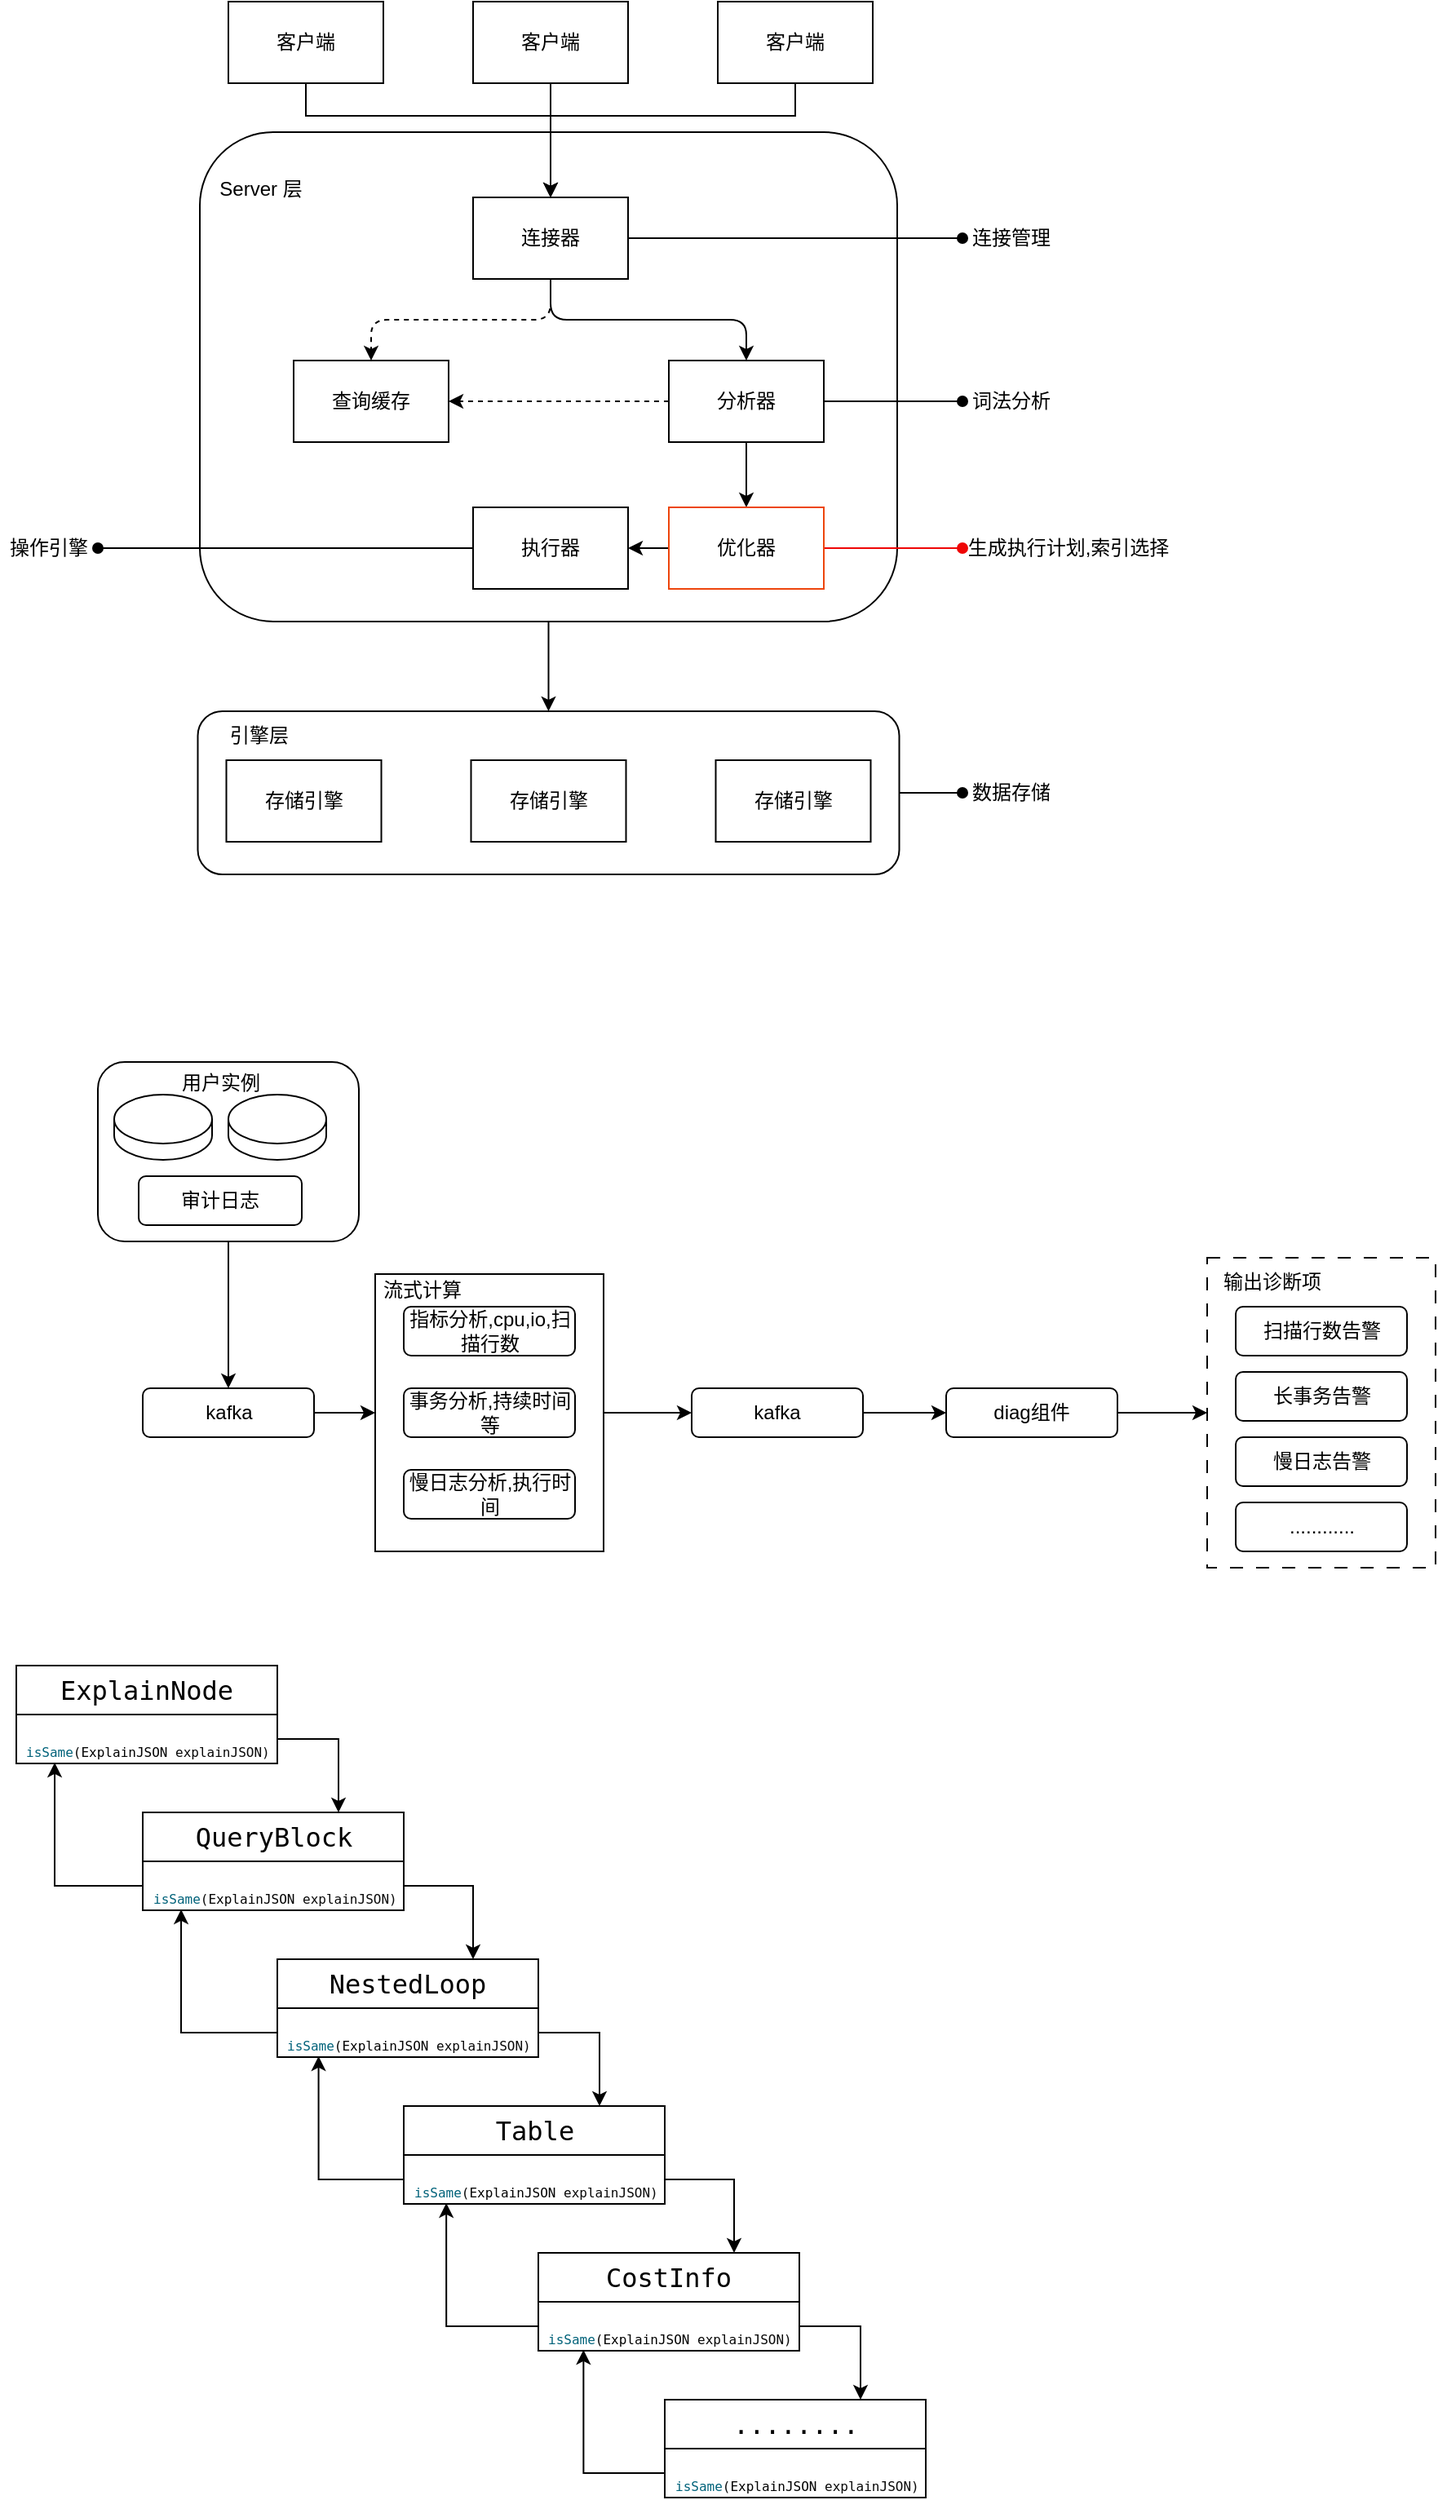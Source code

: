 <mxfile version="26.0.5">
  <diagram name="第 1 页" id="zzQ_-G9NxzNEcgAvAt1v">
    <mxGraphModel dx="1861" dy="653" grid="1" gridSize="10" guides="1" tooltips="1" connect="1" arrows="1" fold="1" page="1" pageScale="1" pageWidth="827" pageHeight="1169" math="0" shadow="0">
      <root>
        <mxCell id="0" />
        <mxCell id="1" parent="0" />
        <mxCell id="Hqzb3K3AwqjuaXWLKlO--76" value="" style="rounded=0;whiteSpace=wrap;html=1;dashed=1;dashPattern=8 8;" vertex="1" parent="1">
          <mxGeometry x="730" y="920" width="140" height="190" as="geometry" />
        </mxCell>
        <mxCell id="Hqzb3K3AwqjuaXWLKlO--69" style="edgeStyle=orthogonalEdgeStyle;rounded=0;orthogonalLoop=1;jettySize=auto;html=1;exitX=1;exitY=0.5;exitDx=0;exitDy=0;entryX=0;entryY=0.5;entryDx=0;entryDy=0;" edge="1" parent="1" source="Hqzb3K3AwqjuaXWLKlO--66" target="Hqzb3K3AwqjuaXWLKlO--64">
          <mxGeometry relative="1" as="geometry" />
        </mxCell>
        <mxCell id="Hqzb3K3AwqjuaXWLKlO--65" style="edgeStyle=orthogonalEdgeStyle;rounded=0;orthogonalLoop=1;jettySize=auto;html=1;exitX=0.5;exitY=1;exitDx=0;exitDy=0;" edge="1" parent="1" source="Hqzb3K3AwqjuaXWLKlO--55" target="Hqzb3K3AwqjuaXWLKlO--57">
          <mxGeometry relative="1" as="geometry" />
        </mxCell>
        <mxCell id="Hqzb3K3AwqjuaXWLKlO--55" value="" style="rounded=1;whiteSpace=wrap;html=1;" vertex="1" parent="1">
          <mxGeometry x="50" y="800" width="160" height="110" as="geometry" />
        </mxCell>
        <mxCell id="Hqzb3K3AwqjuaXWLKlO--46" value="" style="group" vertex="1" connectable="0" parent="1">
          <mxGeometry x="-10" y="150" width="720" height="535" as="geometry" />
        </mxCell>
        <mxCell id="Hqzb3K3AwqjuaXWLKlO--31" style="edgeStyle=orthogonalEdgeStyle;rounded=0;orthogonalLoop=1;jettySize=auto;html=1;exitX=0.5;exitY=1;exitDx=0;exitDy=0;entryX=0.5;entryY=0;entryDx=0;entryDy=0;" edge="1" parent="Hqzb3K3AwqjuaXWLKlO--46" source="Hqzb3K3AwqjuaXWLKlO--2" target="Hqzb3K3AwqjuaXWLKlO--17">
          <mxGeometry relative="1" as="geometry" />
        </mxCell>
        <mxCell id="Hqzb3K3AwqjuaXWLKlO--2" value="" style="rounded=1;whiteSpace=wrap;html=1;" vertex="1" parent="Hqzb3K3AwqjuaXWLKlO--46">
          <mxGeometry x="122.5" y="80" width="427.5" height="300" as="geometry" />
        </mxCell>
        <mxCell id="Hqzb3K3AwqjuaXWLKlO--7" style="edgeStyle=orthogonalEdgeStyle;rounded=0;orthogonalLoop=1;jettySize=auto;html=1;exitX=0.5;exitY=1;exitDx=0;exitDy=0;entryX=0.5;entryY=0;entryDx=0;entryDy=0;" edge="1" parent="Hqzb3K3AwqjuaXWLKlO--46" source="Hqzb3K3AwqjuaXWLKlO--4" target="Hqzb3K3AwqjuaXWLKlO--5">
          <mxGeometry relative="1" as="geometry" />
        </mxCell>
        <mxCell id="Hqzb3K3AwqjuaXWLKlO--4" value="客户端" style="rounded=0;whiteSpace=wrap;html=1;" vertex="1" parent="Hqzb3K3AwqjuaXWLKlO--46">
          <mxGeometry x="290" width="95" height="50" as="geometry" />
        </mxCell>
        <mxCell id="Hqzb3K3AwqjuaXWLKlO--12" style="edgeStyle=orthogonalEdgeStyle;rounded=1;orthogonalLoop=1;jettySize=auto;html=1;exitX=0.5;exitY=1;exitDx=0;exitDy=0;entryX=0.5;entryY=0;entryDx=0;entryDy=0;curved=0;strokeColor=default;dashed=1;" edge="1" parent="Hqzb3K3AwqjuaXWLKlO--46" source="Hqzb3K3AwqjuaXWLKlO--5" target="Hqzb3K3AwqjuaXWLKlO--9">
          <mxGeometry relative="1" as="geometry" />
        </mxCell>
        <mxCell id="Hqzb3K3AwqjuaXWLKlO--13" style="edgeStyle=orthogonalEdgeStyle;rounded=1;orthogonalLoop=1;jettySize=auto;html=1;exitX=0.5;exitY=1;exitDx=0;exitDy=0;curved=0;" edge="1" parent="Hqzb3K3AwqjuaXWLKlO--46" source="Hqzb3K3AwqjuaXWLKlO--5" target="Hqzb3K3AwqjuaXWLKlO--10">
          <mxGeometry relative="1" as="geometry" />
        </mxCell>
        <mxCell id="Hqzb3K3AwqjuaXWLKlO--40" style="rounded=0;orthogonalLoop=1;jettySize=auto;html=1;exitX=1;exitY=0.5;exitDx=0;exitDy=0;entryX=0;entryY=0.5;entryDx=0;entryDy=0;endArrow=oval;endFill=1;" edge="1" parent="Hqzb3K3AwqjuaXWLKlO--46" source="Hqzb3K3AwqjuaXWLKlO--5" target="Hqzb3K3AwqjuaXWLKlO--33">
          <mxGeometry relative="1" as="geometry" />
        </mxCell>
        <mxCell id="Hqzb3K3AwqjuaXWLKlO--5" value="连接器" style="rounded=0;whiteSpace=wrap;html=1;" vertex="1" parent="Hqzb3K3AwqjuaXWLKlO--46">
          <mxGeometry x="290" y="120" width="95" height="50" as="geometry" />
        </mxCell>
        <mxCell id="Hqzb3K3AwqjuaXWLKlO--9" value="查询缓存" style="rounded=0;whiteSpace=wrap;html=1;" vertex="1" parent="Hqzb3K3AwqjuaXWLKlO--46">
          <mxGeometry x="180" y="220" width="95" height="50" as="geometry" />
        </mxCell>
        <mxCell id="Hqzb3K3AwqjuaXWLKlO--14" style="edgeStyle=orthogonalEdgeStyle;rounded=0;orthogonalLoop=1;jettySize=auto;html=1;exitX=0;exitY=0.5;exitDx=0;exitDy=0;entryX=1;entryY=0.5;entryDx=0;entryDy=0;dashed=1;" edge="1" parent="Hqzb3K3AwqjuaXWLKlO--46" source="Hqzb3K3AwqjuaXWLKlO--10" target="Hqzb3K3AwqjuaXWLKlO--9">
          <mxGeometry relative="1" as="geometry" />
        </mxCell>
        <mxCell id="Hqzb3K3AwqjuaXWLKlO--22" style="edgeStyle=orthogonalEdgeStyle;rounded=0;orthogonalLoop=1;jettySize=auto;html=1;exitX=0.5;exitY=1;exitDx=0;exitDy=0;entryX=0.5;entryY=0;entryDx=0;entryDy=0;" edge="1" parent="Hqzb3K3AwqjuaXWLKlO--46" source="Hqzb3K3AwqjuaXWLKlO--10" target="Hqzb3K3AwqjuaXWLKlO--15">
          <mxGeometry relative="1" as="geometry" />
        </mxCell>
        <mxCell id="Hqzb3K3AwqjuaXWLKlO--41" style="edgeStyle=orthogonalEdgeStyle;rounded=0;orthogonalLoop=1;jettySize=auto;html=1;exitX=1;exitY=0.5;exitDx=0;exitDy=0;entryX=0;entryY=0.5;entryDx=0;entryDy=0;endArrow=oval;endFill=1;" edge="1" parent="Hqzb3K3AwqjuaXWLKlO--46" source="Hqzb3K3AwqjuaXWLKlO--10" target="Hqzb3K3AwqjuaXWLKlO--34">
          <mxGeometry relative="1" as="geometry" />
        </mxCell>
        <mxCell id="Hqzb3K3AwqjuaXWLKlO--10" value="分析器" style="rounded=0;whiteSpace=wrap;html=1;" vertex="1" parent="Hqzb3K3AwqjuaXWLKlO--46">
          <mxGeometry x="410" y="220" width="95" height="50" as="geometry" />
        </mxCell>
        <mxCell id="Hqzb3K3AwqjuaXWLKlO--32" style="edgeStyle=orthogonalEdgeStyle;rounded=0;orthogonalLoop=1;jettySize=auto;html=1;exitX=0;exitY=0.5;exitDx=0;exitDy=0;entryX=1;entryY=0.5;entryDx=0;entryDy=0;" edge="1" parent="Hqzb3K3AwqjuaXWLKlO--46" source="Hqzb3K3AwqjuaXWLKlO--15" target="Hqzb3K3AwqjuaXWLKlO--16">
          <mxGeometry relative="1" as="geometry" />
        </mxCell>
        <mxCell id="Hqzb3K3AwqjuaXWLKlO--43" style="edgeStyle=orthogonalEdgeStyle;rounded=0;orthogonalLoop=1;jettySize=auto;html=1;exitX=1;exitY=0.5;exitDx=0;exitDy=0;entryX=0;entryY=0.5;entryDx=0;entryDy=0;endArrow=oval;endFill=1;strokeColor=light-dark(#ef0606, #ededed);" edge="1" parent="Hqzb3K3AwqjuaXWLKlO--46" source="Hqzb3K3AwqjuaXWLKlO--15" target="Hqzb3K3AwqjuaXWLKlO--35">
          <mxGeometry relative="1" as="geometry" />
        </mxCell>
        <mxCell id="Hqzb3K3AwqjuaXWLKlO--15" value="优化器" style="rounded=0;whiteSpace=wrap;html=1;strokeColor=light-dark(#ed450c, #ededed);" vertex="1" parent="Hqzb3K3AwqjuaXWLKlO--46">
          <mxGeometry x="410" y="310" width="95" height="50" as="geometry" />
        </mxCell>
        <mxCell id="Hqzb3K3AwqjuaXWLKlO--45" style="edgeStyle=orthogonalEdgeStyle;rounded=0;orthogonalLoop=1;jettySize=auto;html=1;exitX=0;exitY=0.5;exitDx=0;exitDy=0;entryX=1;entryY=0.5;entryDx=0;entryDy=0;endArrow=oval;endFill=1;" edge="1" parent="Hqzb3K3AwqjuaXWLKlO--46" source="Hqzb3K3AwqjuaXWLKlO--16" target="Hqzb3K3AwqjuaXWLKlO--37">
          <mxGeometry relative="1" as="geometry" />
        </mxCell>
        <mxCell id="Hqzb3K3AwqjuaXWLKlO--16" value="执行器" style="rounded=0;whiteSpace=wrap;html=1;" vertex="1" parent="Hqzb3K3AwqjuaXWLKlO--46">
          <mxGeometry x="290" y="310" width="95" height="50" as="geometry" />
        </mxCell>
        <mxCell id="Hqzb3K3AwqjuaXWLKlO--20" style="edgeStyle=orthogonalEdgeStyle;rounded=0;orthogonalLoop=1;jettySize=auto;html=1;exitX=0.5;exitY=1;exitDx=0;exitDy=0;entryX=0.5;entryY=0;entryDx=0;entryDy=0;" edge="1" parent="Hqzb3K3AwqjuaXWLKlO--46" source="Hqzb3K3AwqjuaXWLKlO--18" target="Hqzb3K3AwqjuaXWLKlO--5">
          <mxGeometry relative="1" as="geometry">
            <Array as="points">
              <mxPoint x="188" y="70" />
              <mxPoint x="338" y="70" />
            </Array>
          </mxGeometry>
        </mxCell>
        <mxCell id="Hqzb3K3AwqjuaXWLKlO--18" value="客户端" style="rounded=0;whiteSpace=wrap;html=1;" vertex="1" parent="Hqzb3K3AwqjuaXWLKlO--46">
          <mxGeometry x="140" width="95" height="50" as="geometry" />
        </mxCell>
        <mxCell id="Hqzb3K3AwqjuaXWLKlO--21" style="edgeStyle=orthogonalEdgeStyle;rounded=0;orthogonalLoop=1;jettySize=auto;html=1;exitX=0.5;exitY=1;exitDx=0;exitDy=0;entryX=0.5;entryY=0;entryDx=0;entryDy=0;" edge="1" parent="Hqzb3K3AwqjuaXWLKlO--46" source="Hqzb3K3AwqjuaXWLKlO--19" target="Hqzb3K3AwqjuaXWLKlO--5">
          <mxGeometry relative="1" as="geometry">
            <Array as="points">
              <mxPoint x="488" y="70" />
              <mxPoint x="338" y="70" />
            </Array>
          </mxGeometry>
        </mxCell>
        <mxCell id="Hqzb3K3AwqjuaXWLKlO--19" value="客户端" style="rounded=0;whiteSpace=wrap;html=1;" vertex="1" parent="Hqzb3K3AwqjuaXWLKlO--46">
          <mxGeometry x="440" width="95" height="50" as="geometry" />
        </mxCell>
        <mxCell id="Hqzb3K3AwqjuaXWLKlO--24" value="Server 层" style="text;html=1;align=center;verticalAlign=middle;whiteSpace=wrap;rounded=0;" vertex="1" parent="Hqzb3K3AwqjuaXWLKlO--46">
          <mxGeometry x="130" y="100" width="60" height="30" as="geometry" />
        </mxCell>
        <mxCell id="Hqzb3K3AwqjuaXWLKlO--30" value="" style="group" vertex="1" connectable="0" parent="Hqzb3K3AwqjuaXWLKlO--46">
          <mxGeometry x="121.25" y="435" width="430" height="100" as="geometry" />
        </mxCell>
        <mxCell id="Hqzb3K3AwqjuaXWLKlO--17" value="" style="rounded=1;whiteSpace=wrap;html=1;" vertex="1" parent="Hqzb3K3AwqjuaXWLKlO--30">
          <mxGeometry width="430" height="100" as="geometry" />
        </mxCell>
        <mxCell id="Hqzb3K3AwqjuaXWLKlO--25" value="引擎层" style="text;html=1;align=center;verticalAlign=middle;whiteSpace=wrap;rounded=0;" vertex="1" parent="Hqzb3K3AwqjuaXWLKlO--30">
          <mxGeometry x="7.5" width="60" height="30" as="geometry" />
        </mxCell>
        <mxCell id="Hqzb3K3AwqjuaXWLKlO--27" value="存储引擎" style="rounded=0;whiteSpace=wrap;html=1;" vertex="1" parent="Hqzb3K3AwqjuaXWLKlO--30">
          <mxGeometry x="17.5" y="30" width="95" height="50" as="geometry" />
        </mxCell>
        <mxCell id="Hqzb3K3AwqjuaXWLKlO--28" value="存储引擎" style="rounded=0;whiteSpace=wrap;html=1;" vertex="1" parent="Hqzb3K3AwqjuaXWLKlO--30">
          <mxGeometry x="167.5" y="30" width="95" height="50" as="geometry" />
        </mxCell>
        <mxCell id="Hqzb3K3AwqjuaXWLKlO--29" value="存储引擎" style="rounded=0;whiteSpace=wrap;html=1;" vertex="1" parent="Hqzb3K3AwqjuaXWLKlO--30">
          <mxGeometry x="317.5" y="30" width="95" height="50" as="geometry" />
        </mxCell>
        <mxCell id="Hqzb3K3AwqjuaXWLKlO--33" value="连接管理" style="text;html=1;align=center;verticalAlign=middle;whiteSpace=wrap;rounded=0;" vertex="1" parent="Hqzb3K3AwqjuaXWLKlO--46">
          <mxGeometry x="590" y="130" width="60" height="30" as="geometry" />
        </mxCell>
        <mxCell id="Hqzb3K3AwqjuaXWLKlO--34" value="词法分析&lt;span style=&quot;color: rgba(0, 0, 0, 0); font-family: monospace; font-size: 0px; text-align: start; text-wrap-mode: nowrap;&quot;&gt;%3CmxGraphModel%3E%3Croot%3E%3CmxCell%20id%3D%220%22%2F%3E%3CmxCell%20id%3D%221%22%20parent%3D%220%22%2F%3E%3CmxCell%20id%3D%222%22%20value%3D%22%E8%BF%9E%E6%8E%A5%E7%AE%A1%E7%90%86%22%20style%3D%22text%3Bhtml%3D1%3Balign%3Dcenter%3BverticalAlign%3Dmiddle%3BwhiteSpace%3Dwrap%3Brounded%3D0%3B%22%20vertex%3D%221%22%20parent%3D%221%22%3E%3CmxGeometry%20x%3D%22580%22%20y%3D%22280%22%20width%3D%2260%22%20height%3D%2230%22%20as%3D%22geometry%22%2F%3E%3C%2FmxCell%3E%3C%2Froot%3E%3C%2FmxGraphModel%3E&lt;/span&gt;&lt;span style=&quot;color: rgba(0, 0, 0, 0); font-family: monospace; font-size: 0px; text-align: start; text-wrap-mode: nowrap;&quot;&gt;%3CmxGraphModel%3E%3Croot%3E%3CmxCell%20id%3D%220%22%2F%3E%3CmxCell%20id%3D%221%22%20parent%3D%220%22%2F%3E%3CmxCell%20id%3D%222%22%20value%3D%22%E8%BF%9E%E6%8E%A5%E7%AE%A1%E7%90%86%22%20style%3D%22text%3Bhtml%3D1%3Balign%3Dcenter%3BverticalAlign%3Dmiddle%3BwhiteSpace%3Dwrap%3Brounded%3D0%3B%22%20vertex%3D%221%22%20parent%3D%221%22%3E%3CmxGeometry%20x%3D%22580%22%20y%3D%22280%22%20width%3D%2260%22%20height%3D%2230%22%20as%3D%22geometry%22%2F%3E%3C%2FmxCell%3E%3C%2Froot%3E%3C%2FmxGraphModel%3E&lt;/span&gt;" style="text;html=1;align=center;verticalAlign=middle;whiteSpace=wrap;rounded=0;" vertex="1" parent="Hqzb3K3AwqjuaXWLKlO--46">
          <mxGeometry x="590" y="230" width="60" height="30" as="geometry" />
        </mxCell>
        <mxCell id="Hqzb3K3AwqjuaXWLKlO--35" value="生成执行计划,索引选择" style="text;html=1;align=center;verticalAlign=middle;whiteSpace=wrap;rounded=0;" vertex="1" parent="Hqzb3K3AwqjuaXWLKlO--46">
          <mxGeometry x="590" y="325" width="130" height="20" as="geometry" />
        </mxCell>
        <mxCell id="Hqzb3K3AwqjuaXWLKlO--37" value="操作引擎" style="text;html=1;align=center;verticalAlign=middle;whiteSpace=wrap;rounded=0;" vertex="1" parent="Hqzb3K3AwqjuaXWLKlO--46">
          <mxGeometry y="320" width="60" height="30" as="geometry" />
        </mxCell>
        <mxCell id="Hqzb3K3AwqjuaXWLKlO--38" value="数据存储" style="text;html=1;align=center;verticalAlign=middle;whiteSpace=wrap;rounded=0;" vertex="1" parent="Hqzb3K3AwqjuaXWLKlO--46">
          <mxGeometry x="590" y="470" width="60" height="30" as="geometry" />
        </mxCell>
        <mxCell id="Hqzb3K3AwqjuaXWLKlO--44" style="edgeStyle=orthogonalEdgeStyle;rounded=0;orthogonalLoop=1;jettySize=auto;html=1;exitX=1;exitY=0.5;exitDx=0;exitDy=0;endArrow=oval;endFill=1;" edge="1" parent="Hqzb3K3AwqjuaXWLKlO--46" source="Hqzb3K3AwqjuaXWLKlO--17" target="Hqzb3K3AwqjuaXWLKlO--38">
          <mxGeometry relative="1" as="geometry" />
        </mxCell>
        <mxCell id="Hqzb3K3AwqjuaXWLKlO--47" value="" style="shape=cylinder3;whiteSpace=wrap;html=1;boundedLbl=1;backgroundOutline=1;size=15;" vertex="1" parent="1">
          <mxGeometry x="60" y="820" width="60" height="40" as="geometry" />
        </mxCell>
        <mxCell id="Hqzb3K3AwqjuaXWLKlO--51" value="" style="shape=cylinder3;whiteSpace=wrap;html=1;boundedLbl=1;backgroundOutline=1;size=15;" vertex="1" parent="1">
          <mxGeometry x="130" y="820" width="60" height="40" as="geometry" />
        </mxCell>
        <mxCell id="Hqzb3K3AwqjuaXWLKlO--53" value="用户实例" style="text;html=1;align=center;verticalAlign=middle;resizable=0;points=[];autosize=1;strokeColor=none;fillColor=none;" vertex="1" parent="1">
          <mxGeometry x="90" y="798" width="70" height="30" as="geometry" />
        </mxCell>
        <mxCell id="Hqzb3K3AwqjuaXWLKlO--54" value="审计日志" style="rounded=1;whiteSpace=wrap;html=1;" vertex="1" parent="1">
          <mxGeometry x="75" y="870" width="100" height="30" as="geometry" />
        </mxCell>
        <mxCell id="Hqzb3K3AwqjuaXWLKlO--68" style="edgeStyle=orthogonalEdgeStyle;rounded=0;orthogonalLoop=1;jettySize=auto;html=1;exitX=1;exitY=0.5;exitDx=0;exitDy=0;entryX=0;entryY=0.5;entryDx=0;entryDy=0;" edge="1" parent="1" source="Hqzb3K3AwqjuaXWLKlO--57" target="Hqzb3K3AwqjuaXWLKlO--66">
          <mxGeometry relative="1" as="geometry" />
        </mxCell>
        <mxCell id="Hqzb3K3AwqjuaXWLKlO--57" value="kafka" style="rounded=1;whiteSpace=wrap;html=1;" vertex="1" parent="1">
          <mxGeometry x="77.5" y="1000" width="105" height="30" as="geometry" />
        </mxCell>
        <mxCell id="Hqzb3K3AwqjuaXWLKlO--77" style="edgeStyle=orthogonalEdgeStyle;rounded=0;orthogonalLoop=1;jettySize=auto;html=1;exitX=1;exitY=0.5;exitDx=0;exitDy=0;entryX=0;entryY=0.5;entryDx=0;entryDy=0;" edge="1" parent="1" source="Hqzb3K3AwqjuaXWLKlO--61" target="Hqzb3K3AwqjuaXWLKlO--76">
          <mxGeometry relative="1" as="geometry" />
        </mxCell>
        <mxCell id="Hqzb3K3AwqjuaXWLKlO--61" value="diag组件" style="rounded=1;whiteSpace=wrap;html=1;" vertex="1" parent="1">
          <mxGeometry x="570" y="1000" width="105" height="30" as="geometry" />
        </mxCell>
        <mxCell id="Hqzb3K3AwqjuaXWLKlO--62" value="扫描行数告警" style="rounded=1;whiteSpace=wrap;html=1;" vertex="1" parent="1">
          <mxGeometry x="747.5" y="950" width="105" height="30" as="geometry" />
        </mxCell>
        <mxCell id="Hqzb3K3AwqjuaXWLKlO--63" value="长事务告警" style="rounded=1;whiteSpace=wrap;html=1;" vertex="1" parent="1">
          <mxGeometry x="747.5" y="990" width="105" height="30" as="geometry" />
        </mxCell>
        <mxCell id="Hqzb3K3AwqjuaXWLKlO--71" style="edgeStyle=orthogonalEdgeStyle;rounded=0;orthogonalLoop=1;jettySize=auto;html=1;exitX=1;exitY=0.5;exitDx=0;exitDy=0;entryX=0;entryY=0.5;entryDx=0;entryDy=0;" edge="1" parent="1" source="Hqzb3K3AwqjuaXWLKlO--64" target="Hqzb3K3AwqjuaXWLKlO--61">
          <mxGeometry relative="1" as="geometry" />
        </mxCell>
        <mxCell id="Hqzb3K3AwqjuaXWLKlO--64" value="kafka" style="rounded=1;whiteSpace=wrap;html=1;" vertex="1" parent="1">
          <mxGeometry x="414" y="1000" width="105" height="30" as="geometry" />
        </mxCell>
        <mxCell id="Hqzb3K3AwqjuaXWLKlO--72" value="慢日志告警" style="rounded=1;whiteSpace=wrap;html=1;" vertex="1" parent="1">
          <mxGeometry x="747.5" y="1030" width="105" height="30" as="geometry" />
        </mxCell>
        <mxCell id="Hqzb3K3AwqjuaXWLKlO--74" value="" style="group" vertex="1" connectable="0" parent="1">
          <mxGeometry x="220" y="930" width="140" height="170" as="geometry" />
        </mxCell>
        <mxCell id="Hqzb3K3AwqjuaXWLKlO--66" value="" style="rounded=0;whiteSpace=wrap;html=1;" vertex="1" parent="Hqzb3K3AwqjuaXWLKlO--74">
          <mxGeometry width="140" height="170" as="geometry" />
        </mxCell>
        <mxCell id="Hqzb3K3AwqjuaXWLKlO--58" value="指标分析,cpu,io,扫描行数" style="rounded=1;whiteSpace=wrap;html=1;" vertex="1" parent="Hqzb3K3AwqjuaXWLKlO--74">
          <mxGeometry x="17.5" y="20" width="105" height="30" as="geometry" />
        </mxCell>
        <mxCell id="Hqzb3K3AwqjuaXWLKlO--59" value="事务分析,持续时间等" style="rounded=1;whiteSpace=wrap;html=1;" vertex="1" parent="Hqzb3K3AwqjuaXWLKlO--74">
          <mxGeometry x="17.5" y="70" width="105" height="30" as="geometry" />
        </mxCell>
        <mxCell id="Hqzb3K3AwqjuaXWLKlO--60" value="慢日志分析,执行时间" style="rounded=1;whiteSpace=wrap;html=1;" vertex="1" parent="Hqzb3K3AwqjuaXWLKlO--74">
          <mxGeometry x="17.5" y="120" width="105" height="30" as="geometry" />
        </mxCell>
        <mxCell id="Hqzb3K3AwqjuaXWLKlO--67" value="流式计算" style="text;html=1;align=center;verticalAlign=middle;whiteSpace=wrap;rounded=0;" vertex="1" parent="Hqzb3K3AwqjuaXWLKlO--74">
          <mxGeometry width="57.5" height="20" as="geometry" />
        </mxCell>
        <mxCell id="Hqzb3K3AwqjuaXWLKlO--75" value="............" style="rounded=1;whiteSpace=wrap;html=1;" vertex="1" parent="1">
          <mxGeometry x="747.5" y="1070" width="105" height="30" as="geometry" />
        </mxCell>
        <mxCell id="Hqzb3K3AwqjuaXWLKlO--78" value="输出诊断项" style="text;html=1;align=center;verticalAlign=middle;whiteSpace=wrap;rounded=0;" vertex="1" parent="1">
          <mxGeometry x="730" y="920" width="80" height="30" as="geometry" />
        </mxCell>
        <mxCell id="Hqzb3K3AwqjuaXWLKlO--81" value="&lt;div style=&quot;background-color:#ffffff;color:#080808;font-family:&#39;Monaco&#39;,monospace;font-size:12.0pt;&quot;&gt;&lt;pre&gt;&lt;span style=&quot;color:#000000;&quot;&gt;ExplainNode&lt;/span&gt;&lt;/pre&gt;&lt;/div&gt;" style="swimlane;fontStyle=0;childLayout=stackLayout;horizontal=1;startSize=30;horizontalStack=0;resizeParent=1;resizeParentMax=0;resizeLast=0;collapsible=1;marginBottom=0;whiteSpace=wrap;html=1;" vertex="1" parent="1">
          <mxGeometry y="1170" width="160" height="60" as="geometry" />
        </mxCell>
        <mxCell id="Hqzb3K3AwqjuaXWLKlO--82" value="&lt;div style=&quot;background-color: rgb(255, 255, 255); color: rgb(8, 8, 8); font-family: Monaco, monospace;&quot;&gt;&lt;pre style=&quot;&quot;&gt;&lt;font style=&quot;font-size: 8px;&quot;&gt;&lt;span style=&quot;color: rgb(0, 98, 122);&quot;&gt;isSame&lt;/span&gt;(&lt;span style=&quot;color: rgb(0, 0, 0);&quot;&gt;ExplainJSON &lt;/span&gt;explainJSON)&lt;/font&gt;&lt;/pre&gt;&lt;/div&gt;" style="text;strokeColor=none;fillColor=none;align=left;verticalAlign=middle;spacingLeft=4;spacingRight=4;overflow=hidden;points=[[0,0.5],[1,0.5]];portConstraint=eastwest;rotatable=0;whiteSpace=wrap;html=1;" vertex="1" parent="Hqzb3K3AwqjuaXWLKlO--81">
          <mxGeometry y="30" width="160" height="30" as="geometry" />
        </mxCell>
        <mxCell id="Hqzb3K3AwqjuaXWLKlO--85" value="&lt;div style=&quot;background-color: rgb(255, 255, 255); color: rgb(8, 8, 8); font-family: Monaco, monospace; font-size: 12pt;&quot;&gt;&lt;pre&gt;&lt;div style=&quot;font-family: Monaco, monospace; font-size: 12pt;&quot;&gt;&lt;pre&gt;&lt;span style=&quot;color:#000000;&quot;&gt;QueryBlock&lt;/span&gt;&lt;/pre&gt;&lt;/div&gt;&lt;/pre&gt;&lt;/div&gt;" style="swimlane;fontStyle=0;childLayout=stackLayout;horizontal=1;startSize=30;horizontalStack=0;resizeParent=1;resizeParentMax=0;resizeLast=0;collapsible=1;marginBottom=0;whiteSpace=wrap;html=1;" vertex="1" parent="1">
          <mxGeometry x="77.5" y="1260" width="160" height="60" as="geometry" />
        </mxCell>
        <mxCell id="Hqzb3K3AwqjuaXWLKlO--86" value="&lt;div style=&quot;background-color: rgb(255, 255, 255); color: rgb(8, 8, 8); font-family: Monaco, monospace;&quot;&gt;&lt;pre style=&quot;&quot;&gt;&lt;font style=&quot;font-size: 8px;&quot;&gt;&lt;span style=&quot;color: rgb(0, 98, 122);&quot;&gt;isSame&lt;/span&gt;(&lt;span style=&quot;color: rgb(0, 0, 0);&quot;&gt;ExplainJSON &lt;/span&gt;explainJSON)&lt;/font&gt;&lt;/pre&gt;&lt;/div&gt;" style="text;strokeColor=none;fillColor=none;align=left;verticalAlign=middle;spacingLeft=4;spacingRight=4;overflow=hidden;points=[[0,0.5],[1,0.5]];portConstraint=eastwest;rotatable=0;whiteSpace=wrap;html=1;" vertex="1" parent="Hqzb3K3AwqjuaXWLKlO--85">
          <mxGeometry y="30" width="160" height="30" as="geometry" />
        </mxCell>
        <mxCell id="Hqzb3K3AwqjuaXWLKlO--88" value="&lt;div style=&quot;background-color: rgb(255, 255, 255); color: rgb(8, 8, 8); font-family: Monaco, monospace; font-size: 12pt;&quot;&gt;&lt;pre&gt;&lt;div style=&quot;font-family: Monaco, monospace; font-size: 12pt;&quot;&gt;&lt;pre&gt;&lt;div style=&quot;font-family: Monaco, monospace; font-size: 12pt;&quot;&gt;&lt;pre&gt;&lt;span style=&quot;color:#000000;&quot;&gt;NestedLoop&lt;/span&gt;&lt;/pre&gt;&lt;/div&gt;&lt;/pre&gt;&lt;/div&gt;&lt;/pre&gt;&lt;/div&gt;" style="swimlane;fontStyle=0;childLayout=stackLayout;horizontal=1;startSize=30;horizontalStack=0;resizeParent=1;resizeParentMax=0;resizeLast=0;collapsible=1;marginBottom=0;whiteSpace=wrap;html=1;" vertex="1" parent="1">
          <mxGeometry x="160" y="1350" width="160" height="60" as="geometry" />
        </mxCell>
        <mxCell id="Hqzb3K3AwqjuaXWLKlO--89" value="&lt;div style=&quot;background-color: rgb(255, 255, 255); color: rgb(8, 8, 8); font-family: Monaco, monospace;&quot;&gt;&lt;pre style=&quot;&quot;&gt;&lt;font style=&quot;font-size: 8px;&quot;&gt;&lt;span style=&quot;color: rgb(0, 98, 122);&quot;&gt;isSame&lt;/span&gt;(&lt;span style=&quot;color: rgb(0, 0, 0);&quot;&gt;ExplainJSON &lt;/span&gt;explainJSON)&lt;/font&gt;&lt;/pre&gt;&lt;/div&gt;" style="text;strokeColor=none;fillColor=none;align=left;verticalAlign=middle;spacingLeft=4;spacingRight=4;overflow=hidden;points=[[0,0.5],[1,0.5]];portConstraint=eastwest;rotatable=0;whiteSpace=wrap;html=1;" vertex="1" parent="Hqzb3K3AwqjuaXWLKlO--88">
          <mxGeometry y="30" width="160" height="30" as="geometry" />
        </mxCell>
        <mxCell id="Hqzb3K3AwqjuaXWLKlO--92" value="&lt;div style=&quot;background-color: rgb(255, 255, 255); color: rgb(8, 8, 8); font-family: Monaco, monospace; font-size: 12pt;&quot;&gt;&lt;pre&gt;&lt;div style=&quot;font-family: Monaco, monospace; font-size: 12pt;&quot;&gt;&lt;pre&gt;&lt;span style=&quot;color: rgb(0, 0, 0);&quot;&gt;........&lt;/span&gt;&lt;/pre&gt;&lt;/div&gt;&lt;/pre&gt;&lt;/div&gt;" style="swimlane;fontStyle=0;childLayout=stackLayout;horizontal=1;startSize=30;horizontalStack=0;resizeParent=1;resizeParentMax=0;resizeLast=0;collapsible=1;marginBottom=0;whiteSpace=wrap;html=1;" vertex="1" parent="1">
          <mxGeometry x="397.5" y="1620" width="160" height="60" as="geometry" />
        </mxCell>
        <mxCell id="Hqzb3K3AwqjuaXWLKlO--93" value="&lt;div style=&quot;background-color: rgb(255, 255, 255); color: rgb(8, 8, 8); font-family: Monaco, monospace;&quot;&gt;&lt;pre style=&quot;&quot;&gt;&lt;font style=&quot;font-size: 8px;&quot;&gt;&lt;span style=&quot;color: rgb(0, 98, 122);&quot;&gt;isSame&lt;/span&gt;(&lt;span style=&quot;color: rgb(0, 0, 0);&quot;&gt;ExplainJSON &lt;/span&gt;explainJSON)&lt;/font&gt;&lt;/pre&gt;&lt;/div&gt;" style="text;strokeColor=none;fillColor=none;align=left;verticalAlign=middle;spacingLeft=4;spacingRight=4;overflow=hidden;points=[[0,0.5],[1,0.5]];portConstraint=eastwest;rotatable=0;whiteSpace=wrap;html=1;" vertex="1" parent="Hqzb3K3AwqjuaXWLKlO--92">
          <mxGeometry y="30" width="160" height="30" as="geometry" />
        </mxCell>
        <mxCell id="Hqzb3K3AwqjuaXWLKlO--94" value="&lt;div style=&quot;background-color: rgb(255, 255, 255); color: rgb(8, 8, 8); font-family: Monaco, monospace; font-size: 12pt;&quot;&gt;&lt;pre&gt;&lt;div style=&quot;font-family: Monaco, monospace; font-size: 12pt;&quot;&gt;&lt;pre&gt;&lt;div style=&quot;font-family: Monaco, monospace; font-size: 12pt;&quot;&gt;&lt;pre&gt;&lt;span style=&quot;color:#000000;&quot;&gt;CostInfo&lt;/span&gt;&lt;/pre&gt;&lt;/div&gt;&lt;/pre&gt;&lt;/div&gt;&lt;/pre&gt;&lt;/div&gt;" style="swimlane;fontStyle=0;childLayout=stackLayout;horizontal=1;startSize=30;horizontalStack=0;resizeParent=1;resizeParentMax=0;resizeLast=0;collapsible=1;marginBottom=0;whiteSpace=wrap;html=1;" vertex="1" parent="1">
          <mxGeometry x="320" y="1530" width="160" height="60" as="geometry" />
        </mxCell>
        <mxCell id="Hqzb3K3AwqjuaXWLKlO--95" value="&lt;div style=&quot;background-color: rgb(255, 255, 255); color: rgb(8, 8, 8); font-family: Monaco, monospace;&quot;&gt;&lt;pre style=&quot;&quot;&gt;&lt;font style=&quot;font-size: 8px;&quot;&gt;&lt;span style=&quot;color: rgb(0, 98, 122);&quot;&gt;isSame&lt;/span&gt;(&lt;span style=&quot;color: rgb(0, 0, 0);&quot;&gt;ExplainJSON &lt;/span&gt;explainJSON)&lt;/font&gt;&lt;/pre&gt;&lt;/div&gt;" style="text;strokeColor=none;fillColor=none;align=left;verticalAlign=middle;spacingLeft=4;spacingRight=4;overflow=hidden;points=[[0,0.5],[1,0.5]];portConstraint=eastwest;rotatable=0;whiteSpace=wrap;html=1;" vertex="1" parent="Hqzb3K3AwqjuaXWLKlO--94">
          <mxGeometry y="30" width="160" height="30" as="geometry" />
        </mxCell>
        <mxCell id="Hqzb3K3AwqjuaXWLKlO--96" value="&lt;div style=&quot;background-color: rgb(255, 255, 255); color: rgb(8, 8, 8); font-family: Monaco, monospace; font-size: 12pt;&quot;&gt;&lt;pre&gt;&lt;div style=&quot;font-family: Monaco, monospace; font-size: 12pt;&quot;&gt;&lt;pre&gt;&lt;div style=&quot;font-family: Monaco, monospace; font-size: 12pt;&quot;&gt;&lt;pre&gt;&lt;span style=&quot;color:#000000;&quot;&gt;Table&lt;/span&gt;&lt;/pre&gt;&lt;/div&gt;&lt;/pre&gt;&lt;/div&gt;&lt;/pre&gt;&lt;/div&gt;" style="swimlane;fontStyle=0;childLayout=stackLayout;horizontal=1;startSize=30;horizontalStack=0;resizeParent=1;resizeParentMax=0;resizeLast=0;collapsible=1;marginBottom=0;whiteSpace=wrap;html=1;" vertex="1" parent="1">
          <mxGeometry x="237.5" y="1440" width="160" height="60" as="geometry" />
        </mxCell>
        <mxCell id="Hqzb3K3AwqjuaXWLKlO--97" value="&lt;div style=&quot;background-color: rgb(255, 255, 255); color: rgb(8, 8, 8); font-family: Monaco, monospace;&quot;&gt;&lt;pre style=&quot;&quot;&gt;&lt;font style=&quot;font-size: 8px;&quot;&gt;&lt;span style=&quot;color: rgb(0, 98, 122);&quot;&gt;isSame&lt;/span&gt;(&lt;span style=&quot;color: rgb(0, 0, 0);&quot;&gt;ExplainJSON &lt;/span&gt;explainJSON)&lt;/font&gt;&lt;/pre&gt;&lt;/div&gt;" style="text;strokeColor=none;fillColor=none;align=left;verticalAlign=middle;spacingLeft=4;spacingRight=4;overflow=hidden;points=[[0,0.5],[1,0.5]];portConstraint=eastwest;rotatable=0;whiteSpace=wrap;html=1;" vertex="1" parent="Hqzb3K3AwqjuaXWLKlO--96">
          <mxGeometry y="30" width="160" height="30" as="geometry" />
        </mxCell>
        <mxCell id="Hqzb3K3AwqjuaXWLKlO--100" style="edgeStyle=orthogonalEdgeStyle;rounded=0;orthogonalLoop=1;jettySize=auto;html=1;exitX=1;exitY=0.5;exitDx=0;exitDy=0;entryX=0.75;entryY=0;entryDx=0;entryDy=0;" edge="1" parent="1" source="Hqzb3K3AwqjuaXWLKlO--82" target="Hqzb3K3AwqjuaXWLKlO--85">
          <mxGeometry relative="1" as="geometry" />
        </mxCell>
        <mxCell id="Hqzb3K3AwqjuaXWLKlO--101" style="edgeStyle=orthogonalEdgeStyle;rounded=0;orthogonalLoop=1;jettySize=auto;html=1;exitX=1;exitY=0.5;exitDx=0;exitDy=0;entryX=0.75;entryY=0;entryDx=0;entryDy=0;" edge="1" parent="1" source="Hqzb3K3AwqjuaXWLKlO--86" target="Hqzb3K3AwqjuaXWLKlO--88">
          <mxGeometry relative="1" as="geometry" />
        </mxCell>
        <mxCell id="Hqzb3K3AwqjuaXWLKlO--102" style="edgeStyle=orthogonalEdgeStyle;rounded=0;orthogonalLoop=1;jettySize=auto;html=1;exitX=1;exitY=0.5;exitDx=0;exitDy=0;entryX=0.75;entryY=0;entryDx=0;entryDy=0;" edge="1" parent="1" source="Hqzb3K3AwqjuaXWLKlO--89" target="Hqzb3K3AwqjuaXWLKlO--96">
          <mxGeometry relative="1" as="geometry" />
        </mxCell>
        <mxCell id="Hqzb3K3AwqjuaXWLKlO--103" style="edgeStyle=orthogonalEdgeStyle;rounded=0;orthogonalLoop=1;jettySize=auto;html=1;exitX=1;exitY=0.5;exitDx=0;exitDy=0;entryX=0.75;entryY=0;entryDx=0;entryDy=0;" edge="1" parent="1" source="Hqzb3K3AwqjuaXWLKlO--97" target="Hqzb3K3AwqjuaXWLKlO--94">
          <mxGeometry relative="1" as="geometry" />
        </mxCell>
        <mxCell id="Hqzb3K3AwqjuaXWLKlO--104" style="edgeStyle=orthogonalEdgeStyle;rounded=0;orthogonalLoop=1;jettySize=auto;html=1;exitX=1;exitY=0.5;exitDx=0;exitDy=0;entryX=0.75;entryY=0;entryDx=0;entryDy=0;" edge="1" parent="1" source="Hqzb3K3AwqjuaXWLKlO--95" target="Hqzb3K3AwqjuaXWLKlO--92">
          <mxGeometry relative="1" as="geometry" />
        </mxCell>
        <mxCell id="Hqzb3K3AwqjuaXWLKlO--105" style="edgeStyle=orthogonalEdgeStyle;rounded=0;orthogonalLoop=1;jettySize=auto;html=1;exitX=0;exitY=0.5;exitDx=0;exitDy=0;entryX=0.173;entryY=0.983;entryDx=0;entryDy=0;entryPerimeter=0;" edge="1" parent="1" source="Hqzb3K3AwqjuaXWLKlO--93" target="Hqzb3K3AwqjuaXWLKlO--95">
          <mxGeometry relative="1" as="geometry" />
        </mxCell>
        <mxCell id="Hqzb3K3AwqjuaXWLKlO--108" style="edgeStyle=orthogonalEdgeStyle;rounded=0;orthogonalLoop=1;jettySize=auto;html=1;exitX=0;exitY=0.5;exitDx=0;exitDy=0;entryX=0.163;entryY=0.983;entryDx=0;entryDy=0;entryPerimeter=0;" edge="1" parent="1" source="Hqzb3K3AwqjuaXWLKlO--95" target="Hqzb3K3AwqjuaXWLKlO--97">
          <mxGeometry relative="1" as="geometry" />
        </mxCell>
        <mxCell id="Hqzb3K3AwqjuaXWLKlO--109" style="edgeStyle=orthogonalEdgeStyle;rounded=0;orthogonalLoop=1;jettySize=auto;html=1;exitX=0;exitY=0.5;exitDx=0;exitDy=0;entryX=0.158;entryY=0.983;entryDx=0;entryDy=0;entryPerimeter=0;" edge="1" parent="1" source="Hqzb3K3AwqjuaXWLKlO--97" target="Hqzb3K3AwqjuaXWLKlO--89">
          <mxGeometry relative="1" as="geometry" />
        </mxCell>
        <mxCell id="Hqzb3K3AwqjuaXWLKlO--110" style="edgeStyle=orthogonalEdgeStyle;rounded=0;orthogonalLoop=1;jettySize=auto;html=1;exitX=0;exitY=0.5;exitDx=0;exitDy=0;entryX=0.147;entryY=0.983;entryDx=0;entryDy=0;entryPerimeter=0;" edge="1" parent="1" source="Hqzb3K3AwqjuaXWLKlO--89" target="Hqzb3K3AwqjuaXWLKlO--86">
          <mxGeometry relative="1" as="geometry" />
        </mxCell>
        <mxCell id="Hqzb3K3AwqjuaXWLKlO--111" style="edgeStyle=orthogonalEdgeStyle;rounded=0;orthogonalLoop=1;jettySize=auto;html=1;exitX=0;exitY=0.5;exitDx=0;exitDy=0;entryX=0.147;entryY=0.983;entryDx=0;entryDy=0;entryPerimeter=0;" edge="1" parent="1" source="Hqzb3K3AwqjuaXWLKlO--86" target="Hqzb3K3AwqjuaXWLKlO--82">
          <mxGeometry relative="1" as="geometry" />
        </mxCell>
      </root>
    </mxGraphModel>
  </diagram>
</mxfile>
